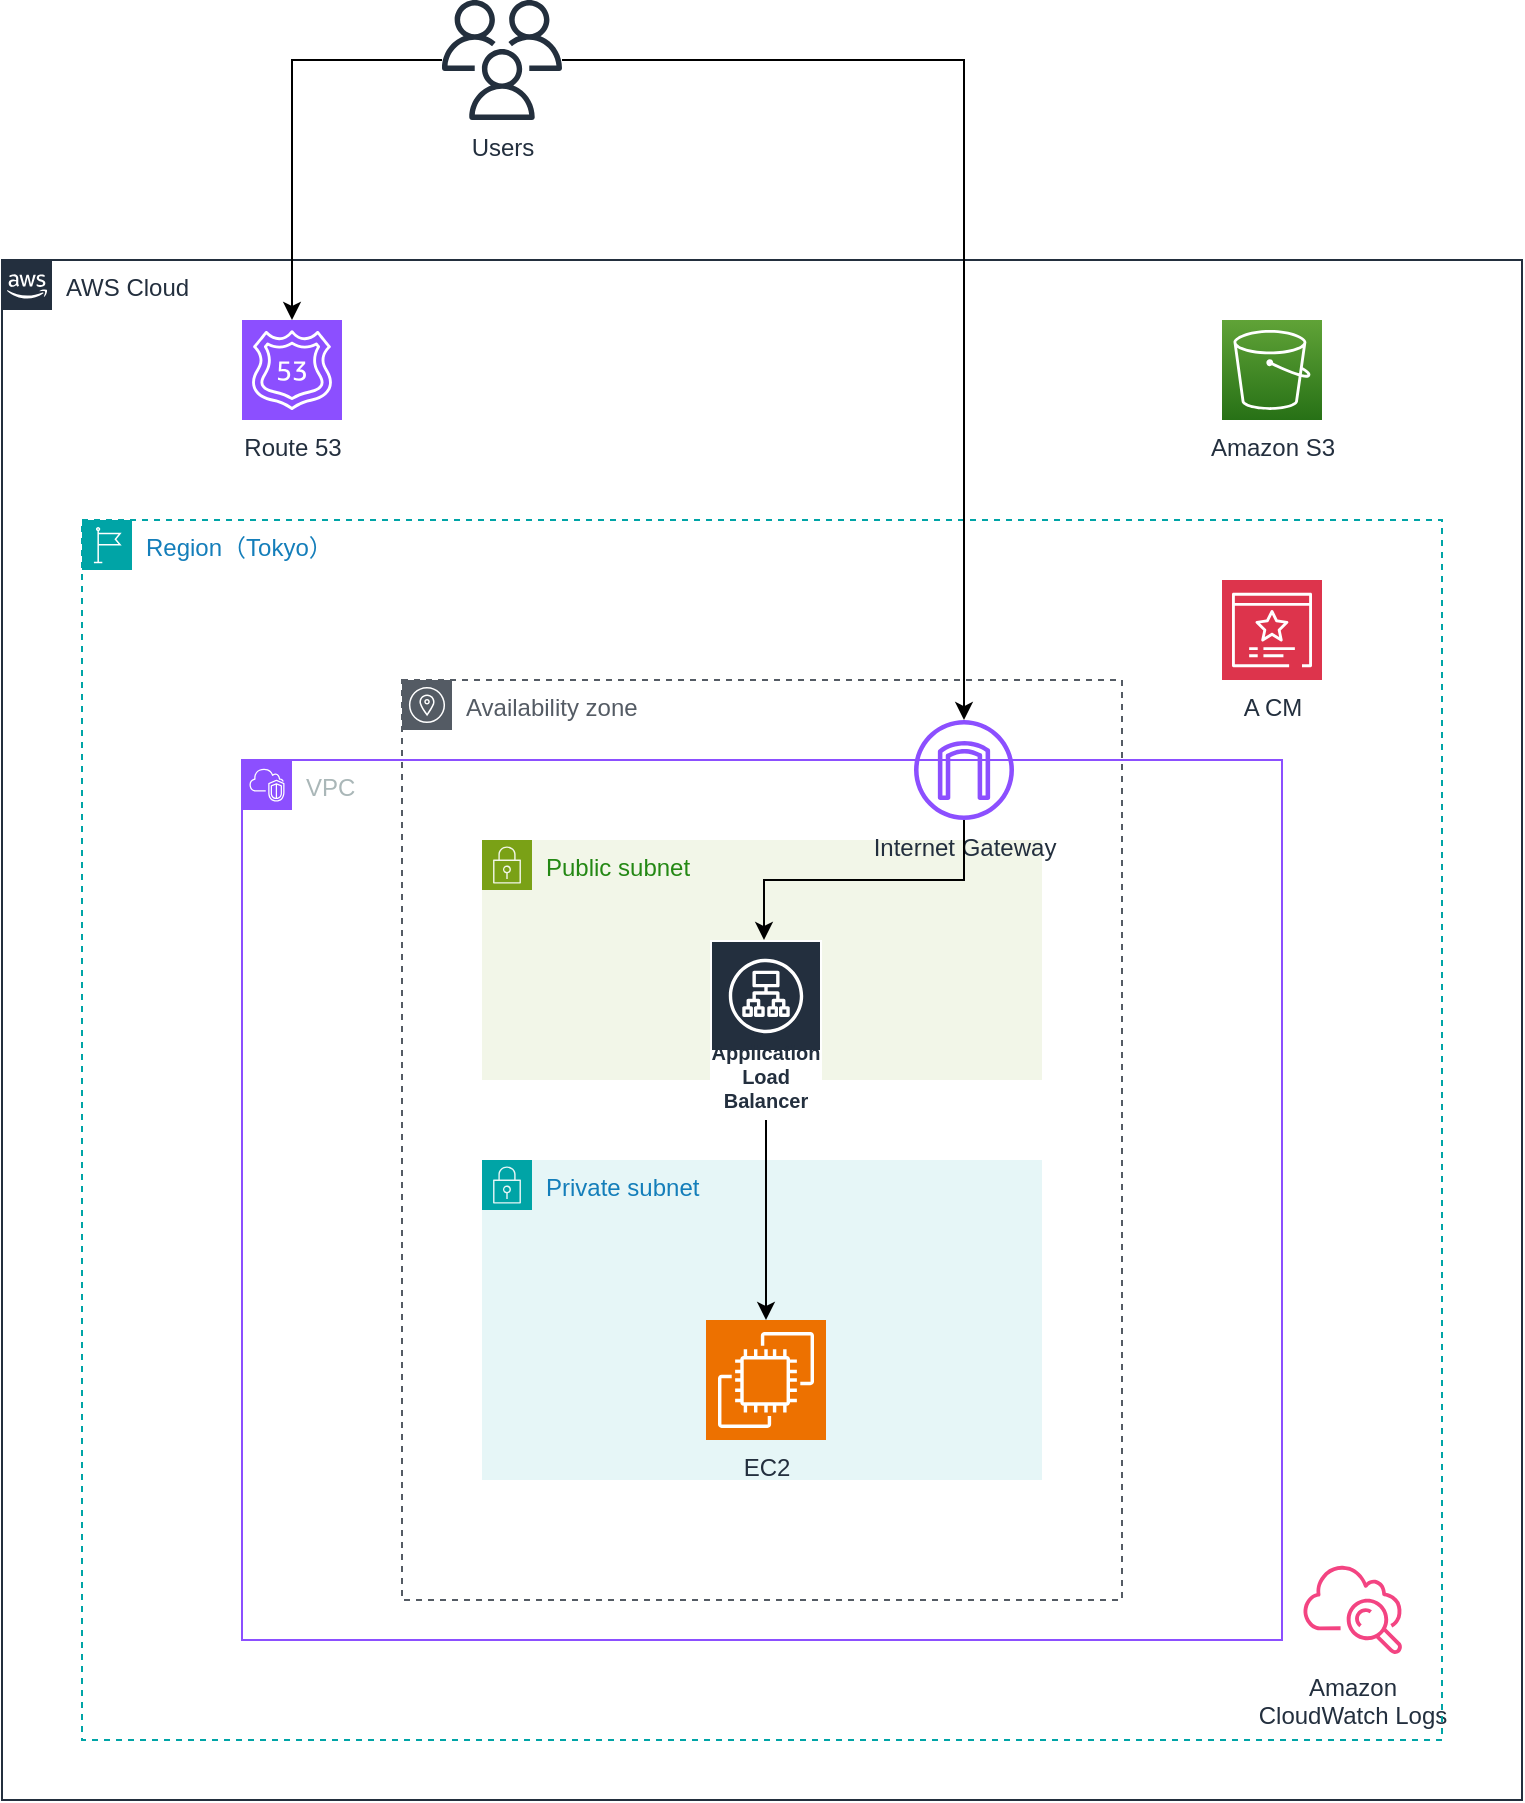 <mxfile version="26.0.16">
  <diagram id="Ht1M8jgEwFfnCIfOTk4-" name="Page-1">
    <mxGraphModel dx="1912" dy="1092" grid="1" gridSize="10" guides="1" tooltips="1" connect="1" arrows="1" fold="1" page="1" pageScale="1" pageWidth="827" pageHeight="1169" math="0" shadow="0">
      <root>
        <mxCell id="0" />
        <mxCell id="1" parent="0" />
        <mxCell id="UEzPUAAOIrF-is8g5C7q-123" value="Amazon&lt;br&gt;CloudWatch Logs&lt;br&gt;" style="outlineConnect=0;fontColor=#232F3E;gradientColor=none;gradientDirection=north;fillColor=#F34482;strokeColor=none;dashed=0;verticalLabelPosition=bottom;verticalAlign=top;align=center;html=1;fontSize=12;fontStyle=0;aspect=fixed;shape=mxgraph.aws4.cloudwatch;labelBackgroundColor=#ffffff;" parent="1" vertex="1">
          <mxGeometry x="690" y="800" width="50" height="50" as="geometry" />
        </mxCell>
        <mxCell id="3wwkH7lTd8m2vBlFJ2xI-2" value="AWS Cloud" style="points=[[0,0],[0.25,0],[0.5,0],[0.75,0],[1,0],[1,0.25],[1,0.5],[1,0.75],[1,1],[0.75,1],[0.5,1],[0.25,1],[0,1],[0,0.75],[0,0.5],[0,0.25]];outlineConnect=0;gradientColor=none;html=1;whiteSpace=wrap;fontSize=12;fontStyle=0;container=1;pointerEvents=0;collapsible=0;recursiveResize=0;shape=mxgraph.aws4.group;grIcon=mxgraph.aws4.group_aws_cloud_alt;strokeColor=#232F3E;fillColor=none;verticalAlign=top;align=left;spacingLeft=30;fontColor=#232F3E;dashed=0;" vertex="1" parent="1">
          <mxGeometry x="40" y="150" width="760" height="770" as="geometry" />
        </mxCell>
        <mxCell id="3wwkH7lTd8m2vBlFJ2xI-3" value="Region（Tokyo）" style="points=[[0,0],[0.25,0],[0.5,0],[0.75,0],[1,0],[1,0.25],[1,0.5],[1,0.75],[1,1],[0.75,1],[0.5,1],[0.25,1],[0,1],[0,0.75],[0,0.5],[0,0.25]];outlineConnect=0;gradientColor=none;html=1;whiteSpace=wrap;fontSize=12;fontStyle=0;container=1;pointerEvents=0;collapsible=0;recursiveResize=0;shape=mxgraph.aws4.group;grIcon=mxgraph.aws4.group_region;strokeColor=#00A4A6;fillColor=none;verticalAlign=top;align=left;spacingLeft=30;fontColor=#147EBA;dashed=1;" vertex="1" parent="3wwkH7lTd8m2vBlFJ2xI-2">
          <mxGeometry x="40" y="130" width="680" height="610" as="geometry" />
        </mxCell>
        <mxCell id="3wwkH7lTd8m2vBlFJ2xI-9" value="VPC" style="points=[[0,0],[0.25,0],[0.5,0],[0.75,0],[1,0],[1,0.25],[1,0.5],[1,0.75],[1,1],[0.75,1],[0.5,1],[0.25,1],[0,1],[0,0.75],[0,0.5],[0,0.25]];outlineConnect=0;gradientColor=none;html=1;whiteSpace=wrap;fontSize=12;fontStyle=0;container=1;pointerEvents=0;collapsible=0;recursiveResize=0;shape=mxgraph.aws4.group;grIcon=mxgraph.aws4.group_vpc2;strokeColor=#8C4FFF;fillColor=none;verticalAlign=top;align=left;spacingLeft=30;fontColor=#AAB7B8;dashed=0;" vertex="1" parent="3wwkH7lTd8m2vBlFJ2xI-3">
          <mxGeometry x="80" y="120" width="520" height="440" as="geometry" />
        </mxCell>
        <mxCell id="3wwkH7lTd8m2vBlFJ2xI-10" value="Public subnet" style="points=[[0,0],[0.25,0],[0.5,0],[0.75,0],[1,0],[1,0.25],[1,0.5],[1,0.75],[1,1],[0.75,1],[0.5,1],[0.25,1],[0,1],[0,0.75],[0,0.5],[0,0.25]];outlineConnect=0;gradientColor=none;html=1;whiteSpace=wrap;fontSize=12;fontStyle=0;container=1;pointerEvents=0;collapsible=0;recursiveResize=0;shape=mxgraph.aws4.group;grIcon=mxgraph.aws4.group_security_group;grStroke=0;strokeColor=#7AA116;fillColor=#F2F6E8;verticalAlign=top;align=left;spacingLeft=30;fontColor=#248814;dashed=0;" vertex="1" parent="3wwkH7lTd8m2vBlFJ2xI-9">
          <mxGeometry x="120" y="40" width="280" height="120" as="geometry" />
        </mxCell>
        <mxCell id="3wwkH7lTd8m2vBlFJ2xI-11" value="Private subnet" style="points=[[0,0],[0.25,0],[0.5,0],[0.75,0],[1,0],[1,0.25],[1,0.5],[1,0.75],[1,1],[0.75,1],[0.5,1],[0.25,1],[0,1],[0,0.75],[0,0.5],[0,0.25]];outlineConnect=0;gradientColor=none;html=1;whiteSpace=wrap;fontSize=12;fontStyle=0;container=1;pointerEvents=0;collapsible=0;recursiveResize=0;shape=mxgraph.aws4.group;grIcon=mxgraph.aws4.group_security_group;grStroke=0;strokeColor=#00A4A6;fillColor=#E6F6F7;verticalAlign=top;align=left;spacingLeft=30;fontColor=#147EBA;dashed=0;" vertex="1" parent="3wwkH7lTd8m2vBlFJ2xI-9">
          <mxGeometry x="120" y="200" width="280" height="160" as="geometry" />
        </mxCell>
        <mxCell id="3wwkH7lTd8m2vBlFJ2xI-12" value="Availability zone" style="sketch=0;outlineConnect=0;gradientColor=none;html=1;whiteSpace=wrap;fontSize=12;fontStyle=0;shape=mxgraph.aws4.group;grIcon=mxgraph.aws4.group_availability_zone;strokeColor=#545B64;fillColor=none;verticalAlign=top;align=left;spacingLeft=30;fontColor=#545B64;dashed=1;" vertex="1" parent="3wwkH7lTd8m2vBlFJ2xI-3">
          <mxGeometry x="160" y="80" width="360" height="460" as="geometry" />
        </mxCell>
        <mxCell id="3wwkH7lTd8m2vBlFJ2xI-13" value="Application Load Balancer" style="sketch=0;outlineConnect=0;fontColor=#232F3E;gradientColor=none;strokeColor=#ffffff;fillColor=#232F3E;dashed=0;verticalLabelPosition=middle;verticalAlign=bottom;align=center;html=1;whiteSpace=wrap;fontSize=10;fontStyle=1;spacing=3;shape=mxgraph.aws4.productIcon;prIcon=mxgraph.aws4.application_load_balancer;" vertex="1" parent="3wwkH7lTd8m2vBlFJ2xI-3">
          <mxGeometry x="314" y="210" width="56" height="90" as="geometry" />
        </mxCell>
        <mxCell id="3wwkH7lTd8m2vBlFJ2xI-14" value="EC2" style="sketch=0;points=[[0,0,0],[0.25,0,0],[0.5,0,0],[0.75,0,0],[1,0,0],[0,1,0],[0.25,1,0],[0.5,1,0],[0.75,1,0],[1,1,0],[0,0.25,0],[0,0.5,0],[0,0.75,0],[1,0.25,0],[1,0.5,0],[1,0.75,0]];outlineConnect=0;fontColor=#232F3E;fillColor=#ED7100;strokeColor=#ffffff;dashed=0;verticalLabelPosition=bottom;verticalAlign=top;align=center;html=1;fontSize=12;fontStyle=0;aspect=fixed;shape=mxgraph.aws4.resourceIcon;resIcon=mxgraph.aws4.ec2;" vertex="1" parent="3wwkH7lTd8m2vBlFJ2xI-3">
          <mxGeometry x="312" y="400" width="60" height="60" as="geometry" />
        </mxCell>
        <mxCell id="3wwkH7lTd8m2vBlFJ2xI-15" value="Internet Gateway" style="sketch=0;outlineConnect=0;fontColor=#232F3E;gradientColor=none;fillColor=#8C4FFF;strokeColor=none;dashed=0;verticalLabelPosition=bottom;verticalAlign=top;align=center;html=1;fontSize=12;fontStyle=0;aspect=fixed;pointerEvents=1;shape=mxgraph.aws4.internet_gateway;" vertex="1" parent="3wwkH7lTd8m2vBlFJ2xI-3">
          <mxGeometry x="416" y="100" width="50" height="50" as="geometry" />
        </mxCell>
        <mxCell id="3wwkH7lTd8m2vBlFJ2xI-17" value="A CM" style="sketch=0;points=[[0,0,0],[0.25,0,0],[0.5,0,0],[0.75,0,0],[1,0,0],[0,1,0],[0.25,1,0],[0.5,1,0],[0.75,1,0],[1,1,0],[0,0.25,0],[0,0.5,0],[0,0.75,0],[1,0.25,0],[1,0.5,0],[1,0.75,0]];outlineConnect=0;fontColor=#232F3E;fillColor=#DD344C;strokeColor=#ffffff;dashed=0;verticalLabelPosition=bottom;verticalAlign=top;align=center;html=1;fontSize=12;fontStyle=0;aspect=fixed;shape=mxgraph.aws4.resourceIcon;resIcon=mxgraph.aws4.certificate_manager_3;" vertex="1" parent="3wwkH7lTd8m2vBlFJ2xI-3">
          <mxGeometry x="570" y="30" width="50" height="50" as="geometry" />
        </mxCell>
        <mxCell id="3wwkH7lTd8m2vBlFJ2xI-20" style="edgeStyle=orthogonalEdgeStyle;rounded=0;orthogonalLoop=1;jettySize=auto;html=1;" edge="1" parent="3wwkH7lTd8m2vBlFJ2xI-3" source="3wwkH7lTd8m2vBlFJ2xI-15" target="3wwkH7lTd8m2vBlFJ2xI-13">
          <mxGeometry relative="1" as="geometry">
            <Array as="points">
              <mxPoint x="441" y="180" />
              <mxPoint x="341" y="180" />
            </Array>
          </mxGeometry>
        </mxCell>
        <mxCell id="3wwkH7lTd8m2vBlFJ2xI-24" value="" style="edgeStyle=none;orthogonalLoop=1;jettySize=auto;html=1;rounded=0;" edge="1" parent="3wwkH7lTd8m2vBlFJ2xI-3" source="3wwkH7lTd8m2vBlFJ2xI-13" target="3wwkH7lTd8m2vBlFJ2xI-14">
          <mxGeometry width="100" relative="1" as="geometry">
            <mxPoint x="10" y="400" as="sourcePoint" />
            <mxPoint x="110" y="400" as="targetPoint" />
            <Array as="points" />
          </mxGeometry>
        </mxCell>
        <mxCell id="3wwkH7lTd8m2vBlFJ2xI-6" value="Route 53" style="sketch=0;points=[[0,0,0],[0.25,0,0],[0.5,0,0],[0.75,0,0],[1,0,0],[0,1,0],[0.25,1,0],[0.5,1,0],[0.75,1,0],[1,1,0],[0,0.25,0],[0,0.5,0],[0,0.75,0],[1,0.25,0],[1,0.5,0],[1,0.75,0]];outlineConnect=0;fontColor=#232F3E;fillColor=#8C4FFF;strokeColor=#ffffff;dashed=0;verticalLabelPosition=bottom;verticalAlign=top;align=center;html=1;fontSize=12;fontStyle=0;aspect=fixed;shape=mxgraph.aws4.resourceIcon;resIcon=mxgraph.aws4.route_53;" vertex="1" parent="3wwkH7lTd8m2vBlFJ2xI-2">
          <mxGeometry x="120" y="30" width="50" height="50" as="geometry" />
        </mxCell>
        <mxCell id="UEzPUAAOIrF-is8g5C7q-116" value="Amazon S3" style="outlineConnect=0;fontColor=#232F3E;gradientColor=#60A337;gradientDirection=north;fillColor=#277116;strokeColor=#ffffff;dashed=0;verticalLabelPosition=bottom;verticalAlign=top;align=center;html=1;fontSize=12;fontStyle=0;aspect=fixed;shape=mxgraph.aws4.resourceIcon;resIcon=mxgraph.aws4.s3;labelBackgroundColor=#ffffff;" parent="3wwkH7lTd8m2vBlFJ2xI-2" vertex="1">
          <mxGeometry x="610" y="30" width="50" height="50" as="geometry" />
        </mxCell>
        <mxCell id="3wwkH7lTd8m2vBlFJ2xI-5" value="Users" style="sketch=0;outlineConnect=0;fontColor=#232F3E;gradientColor=none;fillColor=#232F3D;strokeColor=none;dashed=0;verticalLabelPosition=bottom;verticalAlign=top;align=center;html=1;fontSize=12;fontStyle=0;aspect=fixed;pointerEvents=1;shape=mxgraph.aws4.users;" vertex="1" parent="1">
          <mxGeometry x="260" y="20" width="60" height="60" as="geometry" />
        </mxCell>
        <mxCell id="3wwkH7lTd8m2vBlFJ2xI-8" style="edgeStyle=orthogonalEdgeStyle;rounded=0;orthogonalLoop=1;jettySize=auto;html=1;entryX=0.5;entryY=0;entryDx=0;entryDy=0;entryPerimeter=0;" edge="1" parent="1" source="3wwkH7lTd8m2vBlFJ2xI-5" target="3wwkH7lTd8m2vBlFJ2xI-6">
          <mxGeometry relative="1" as="geometry" />
        </mxCell>
        <mxCell id="3wwkH7lTd8m2vBlFJ2xI-19" style="edgeStyle=orthogonalEdgeStyle;rounded=0;orthogonalLoop=1;jettySize=auto;html=1;" edge="1" parent="1" source="3wwkH7lTd8m2vBlFJ2xI-5" target="3wwkH7lTd8m2vBlFJ2xI-15">
          <mxGeometry relative="1" as="geometry">
            <mxPoint x="330" y="50" as="sourcePoint" />
            <mxPoint x="520.067" y="410.001" as="targetPoint" />
          </mxGeometry>
        </mxCell>
      </root>
    </mxGraphModel>
  </diagram>
</mxfile>
